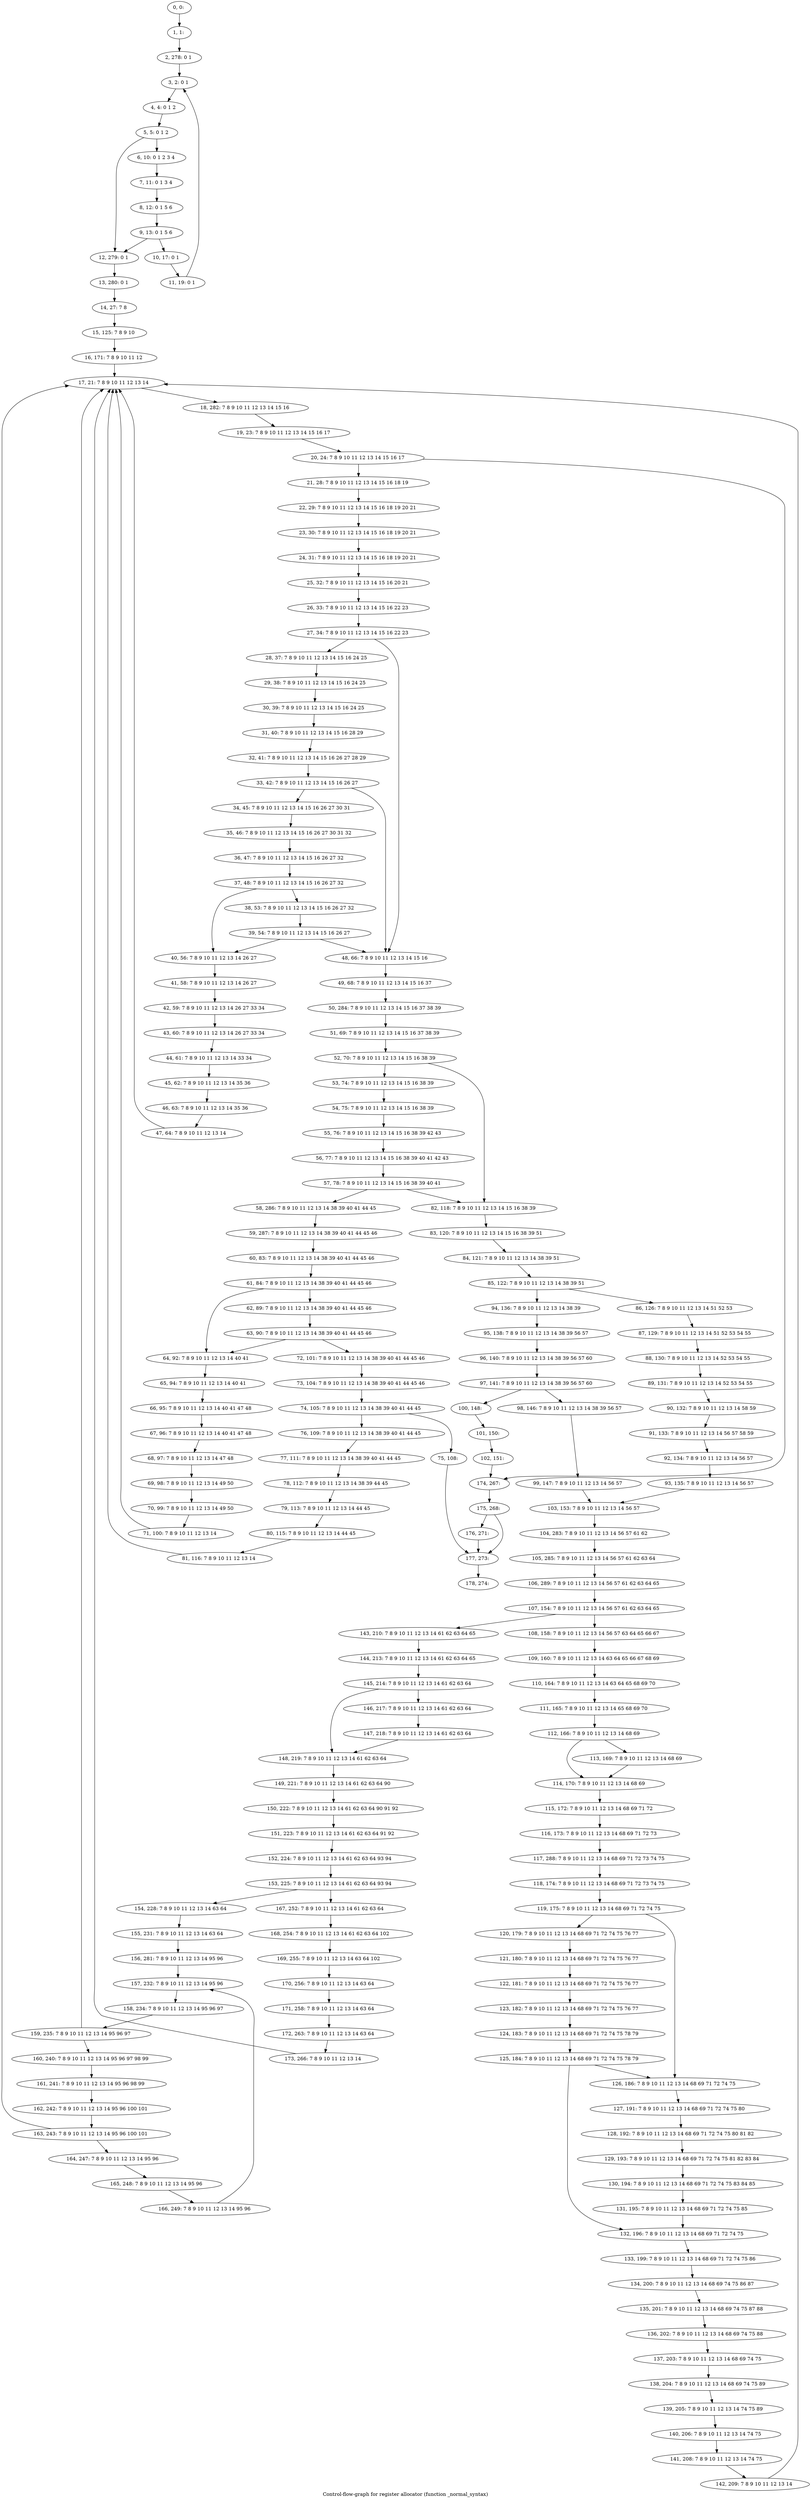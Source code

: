 digraph G {
graph [label="Control-flow-graph for register allocator (function _normal_syntax)"]
0[label="0, 0: "];
1[label="1, 1: "];
2[label="2, 278: 0 1 "];
3[label="3, 2: 0 1 "];
4[label="4, 4: 0 1 2 "];
5[label="5, 5: 0 1 2 "];
6[label="6, 10: 0 1 2 3 4 "];
7[label="7, 11: 0 1 3 4 "];
8[label="8, 12: 0 1 5 6 "];
9[label="9, 13: 0 1 5 6 "];
10[label="10, 17: 0 1 "];
11[label="11, 19: 0 1 "];
12[label="12, 279: 0 1 "];
13[label="13, 280: 0 1 "];
14[label="14, 27: 7 8 "];
15[label="15, 125: 7 8 9 10 "];
16[label="16, 171: 7 8 9 10 11 12 "];
17[label="17, 21: 7 8 9 10 11 12 13 14 "];
18[label="18, 282: 7 8 9 10 11 12 13 14 15 16 "];
19[label="19, 23: 7 8 9 10 11 12 13 14 15 16 17 "];
20[label="20, 24: 7 8 9 10 11 12 13 14 15 16 17 "];
21[label="21, 28: 7 8 9 10 11 12 13 14 15 16 18 19 "];
22[label="22, 29: 7 8 9 10 11 12 13 14 15 16 18 19 20 21 "];
23[label="23, 30: 7 8 9 10 11 12 13 14 15 16 18 19 20 21 "];
24[label="24, 31: 7 8 9 10 11 12 13 14 15 16 18 19 20 21 "];
25[label="25, 32: 7 8 9 10 11 12 13 14 15 16 20 21 "];
26[label="26, 33: 7 8 9 10 11 12 13 14 15 16 22 23 "];
27[label="27, 34: 7 8 9 10 11 12 13 14 15 16 22 23 "];
28[label="28, 37: 7 8 9 10 11 12 13 14 15 16 24 25 "];
29[label="29, 38: 7 8 9 10 11 12 13 14 15 16 24 25 "];
30[label="30, 39: 7 8 9 10 11 12 13 14 15 16 24 25 "];
31[label="31, 40: 7 8 9 10 11 12 13 14 15 16 28 29 "];
32[label="32, 41: 7 8 9 10 11 12 13 14 15 16 26 27 28 29 "];
33[label="33, 42: 7 8 9 10 11 12 13 14 15 16 26 27 "];
34[label="34, 45: 7 8 9 10 11 12 13 14 15 16 26 27 30 31 "];
35[label="35, 46: 7 8 9 10 11 12 13 14 15 16 26 27 30 31 32 "];
36[label="36, 47: 7 8 9 10 11 12 13 14 15 16 26 27 32 "];
37[label="37, 48: 7 8 9 10 11 12 13 14 15 16 26 27 32 "];
38[label="38, 53: 7 8 9 10 11 12 13 14 15 16 26 27 32 "];
39[label="39, 54: 7 8 9 10 11 12 13 14 15 16 26 27 "];
40[label="40, 56: 7 8 9 10 11 12 13 14 26 27 "];
41[label="41, 58: 7 8 9 10 11 12 13 14 26 27 "];
42[label="42, 59: 7 8 9 10 11 12 13 14 26 27 33 34 "];
43[label="43, 60: 7 8 9 10 11 12 13 14 26 27 33 34 "];
44[label="44, 61: 7 8 9 10 11 12 13 14 33 34 "];
45[label="45, 62: 7 8 9 10 11 12 13 14 35 36 "];
46[label="46, 63: 7 8 9 10 11 12 13 14 35 36 "];
47[label="47, 64: 7 8 9 10 11 12 13 14 "];
48[label="48, 66: 7 8 9 10 11 12 13 14 15 16 "];
49[label="49, 68: 7 8 9 10 11 12 13 14 15 16 37 "];
50[label="50, 284: 7 8 9 10 11 12 13 14 15 16 37 38 39 "];
51[label="51, 69: 7 8 9 10 11 12 13 14 15 16 37 38 39 "];
52[label="52, 70: 7 8 9 10 11 12 13 14 15 16 38 39 "];
53[label="53, 74: 7 8 9 10 11 12 13 14 15 16 38 39 "];
54[label="54, 75: 7 8 9 10 11 12 13 14 15 16 38 39 "];
55[label="55, 76: 7 8 9 10 11 12 13 14 15 16 38 39 42 43 "];
56[label="56, 77: 7 8 9 10 11 12 13 14 15 16 38 39 40 41 42 43 "];
57[label="57, 78: 7 8 9 10 11 12 13 14 15 16 38 39 40 41 "];
58[label="58, 286: 7 8 9 10 11 12 13 14 38 39 40 41 44 45 "];
59[label="59, 287: 7 8 9 10 11 12 13 14 38 39 40 41 44 45 46 "];
60[label="60, 83: 7 8 9 10 11 12 13 14 38 39 40 41 44 45 46 "];
61[label="61, 84: 7 8 9 10 11 12 13 14 38 39 40 41 44 45 46 "];
62[label="62, 89: 7 8 9 10 11 12 13 14 38 39 40 41 44 45 46 "];
63[label="63, 90: 7 8 9 10 11 12 13 14 38 39 40 41 44 45 46 "];
64[label="64, 92: 7 8 9 10 11 12 13 14 40 41 "];
65[label="65, 94: 7 8 9 10 11 12 13 14 40 41 "];
66[label="66, 95: 7 8 9 10 11 12 13 14 40 41 47 48 "];
67[label="67, 96: 7 8 9 10 11 12 13 14 40 41 47 48 "];
68[label="68, 97: 7 8 9 10 11 12 13 14 47 48 "];
69[label="69, 98: 7 8 9 10 11 12 13 14 49 50 "];
70[label="70, 99: 7 8 9 10 11 12 13 14 49 50 "];
71[label="71, 100: 7 8 9 10 11 12 13 14 "];
72[label="72, 101: 7 8 9 10 11 12 13 14 38 39 40 41 44 45 46 "];
73[label="73, 104: 7 8 9 10 11 12 13 14 38 39 40 41 44 45 46 "];
74[label="74, 105: 7 8 9 10 11 12 13 14 38 39 40 41 44 45 "];
75[label="75, 108: "];
76[label="76, 109: 7 8 9 10 11 12 13 14 38 39 40 41 44 45 "];
77[label="77, 111: 7 8 9 10 11 12 13 14 38 39 40 41 44 45 "];
78[label="78, 112: 7 8 9 10 11 12 13 14 38 39 44 45 "];
79[label="79, 113: 7 8 9 10 11 12 13 14 44 45 "];
80[label="80, 115: 7 8 9 10 11 12 13 14 44 45 "];
81[label="81, 116: 7 8 9 10 11 12 13 14 "];
82[label="82, 118: 7 8 9 10 11 12 13 14 15 16 38 39 "];
83[label="83, 120: 7 8 9 10 11 12 13 14 15 16 38 39 51 "];
84[label="84, 121: 7 8 9 10 11 12 13 14 38 39 51 "];
85[label="85, 122: 7 8 9 10 11 12 13 14 38 39 51 "];
86[label="86, 126: 7 8 9 10 11 12 13 14 51 52 53 "];
87[label="87, 129: 7 8 9 10 11 12 13 14 51 52 53 54 55 "];
88[label="88, 130: 7 8 9 10 11 12 13 14 52 53 54 55 "];
89[label="89, 131: 7 8 9 10 11 12 13 14 52 53 54 55 "];
90[label="90, 132: 7 8 9 10 11 12 13 14 58 59 "];
91[label="91, 133: 7 8 9 10 11 12 13 14 56 57 58 59 "];
92[label="92, 134: 7 8 9 10 11 12 13 14 56 57 "];
93[label="93, 135: 7 8 9 10 11 12 13 14 56 57 "];
94[label="94, 136: 7 8 9 10 11 12 13 14 38 39 "];
95[label="95, 138: 7 8 9 10 11 12 13 14 38 39 56 57 "];
96[label="96, 140: 7 8 9 10 11 12 13 14 38 39 56 57 60 "];
97[label="97, 141: 7 8 9 10 11 12 13 14 38 39 56 57 60 "];
98[label="98, 146: 7 8 9 10 11 12 13 14 38 39 56 57 "];
99[label="99, 147: 7 8 9 10 11 12 13 14 56 57 "];
100[label="100, 148: "];
101[label="101, 150: "];
102[label="102, 151: "];
103[label="103, 153: 7 8 9 10 11 12 13 14 56 57 "];
104[label="104, 283: 7 8 9 10 11 12 13 14 56 57 61 62 "];
105[label="105, 285: 7 8 9 10 11 12 13 14 56 57 61 62 63 64 "];
106[label="106, 289: 7 8 9 10 11 12 13 14 56 57 61 62 63 64 65 "];
107[label="107, 154: 7 8 9 10 11 12 13 14 56 57 61 62 63 64 65 "];
108[label="108, 158: 7 8 9 10 11 12 13 14 56 57 63 64 65 66 67 "];
109[label="109, 160: 7 8 9 10 11 12 13 14 63 64 65 66 67 68 69 "];
110[label="110, 164: 7 8 9 10 11 12 13 14 63 64 65 68 69 70 "];
111[label="111, 165: 7 8 9 10 11 12 13 14 65 68 69 70 "];
112[label="112, 166: 7 8 9 10 11 12 13 14 68 69 "];
113[label="113, 169: 7 8 9 10 11 12 13 14 68 69 "];
114[label="114, 170: 7 8 9 10 11 12 13 14 68 69 "];
115[label="115, 172: 7 8 9 10 11 12 13 14 68 69 71 72 "];
116[label="116, 173: 7 8 9 10 11 12 13 14 68 69 71 72 73 "];
117[label="117, 288: 7 8 9 10 11 12 13 14 68 69 71 72 73 74 75 "];
118[label="118, 174: 7 8 9 10 11 12 13 14 68 69 71 72 73 74 75 "];
119[label="119, 175: 7 8 9 10 11 12 13 14 68 69 71 72 74 75 "];
120[label="120, 179: 7 8 9 10 11 12 13 14 68 69 71 72 74 75 76 77 "];
121[label="121, 180: 7 8 9 10 11 12 13 14 68 69 71 72 74 75 76 77 "];
122[label="122, 181: 7 8 9 10 11 12 13 14 68 69 71 72 74 75 76 77 "];
123[label="123, 182: 7 8 9 10 11 12 13 14 68 69 71 72 74 75 76 77 "];
124[label="124, 183: 7 8 9 10 11 12 13 14 68 69 71 72 74 75 78 79 "];
125[label="125, 184: 7 8 9 10 11 12 13 14 68 69 71 72 74 75 78 79 "];
126[label="126, 186: 7 8 9 10 11 12 13 14 68 69 71 72 74 75 "];
127[label="127, 191: 7 8 9 10 11 12 13 14 68 69 71 72 74 75 80 "];
128[label="128, 192: 7 8 9 10 11 12 13 14 68 69 71 72 74 75 80 81 82 "];
129[label="129, 193: 7 8 9 10 11 12 13 14 68 69 71 72 74 75 81 82 83 84 "];
130[label="130, 194: 7 8 9 10 11 12 13 14 68 69 71 72 74 75 83 84 85 "];
131[label="131, 195: 7 8 9 10 11 12 13 14 68 69 71 72 74 75 85 "];
132[label="132, 196: 7 8 9 10 11 12 13 14 68 69 71 72 74 75 "];
133[label="133, 199: 7 8 9 10 11 12 13 14 68 69 71 72 74 75 86 "];
134[label="134, 200: 7 8 9 10 11 12 13 14 68 69 74 75 86 87 "];
135[label="135, 201: 7 8 9 10 11 12 13 14 68 69 74 75 87 88 "];
136[label="136, 202: 7 8 9 10 11 12 13 14 68 69 74 75 88 "];
137[label="137, 203: 7 8 9 10 11 12 13 14 68 69 74 75 "];
138[label="138, 204: 7 8 9 10 11 12 13 14 68 69 74 75 89 "];
139[label="139, 205: 7 8 9 10 11 12 13 14 74 75 89 "];
140[label="140, 206: 7 8 9 10 11 12 13 14 74 75 "];
141[label="141, 208: 7 8 9 10 11 12 13 14 74 75 "];
142[label="142, 209: 7 8 9 10 11 12 13 14 "];
143[label="143, 210: 7 8 9 10 11 12 13 14 61 62 63 64 65 "];
144[label="144, 213: 7 8 9 10 11 12 13 14 61 62 63 64 65 "];
145[label="145, 214: 7 8 9 10 11 12 13 14 61 62 63 64 "];
146[label="146, 217: 7 8 9 10 11 12 13 14 61 62 63 64 "];
147[label="147, 218: 7 8 9 10 11 12 13 14 61 62 63 64 "];
148[label="148, 219: 7 8 9 10 11 12 13 14 61 62 63 64 "];
149[label="149, 221: 7 8 9 10 11 12 13 14 61 62 63 64 90 "];
150[label="150, 222: 7 8 9 10 11 12 13 14 61 62 63 64 90 91 92 "];
151[label="151, 223: 7 8 9 10 11 12 13 14 61 62 63 64 91 92 "];
152[label="152, 224: 7 8 9 10 11 12 13 14 61 62 63 64 93 94 "];
153[label="153, 225: 7 8 9 10 11 12 13 14 61 62 63 64 93 94 "];
154[label="154, 228: 7 8 9 10 11 12 13 14 63 64 "];
155[label="155, 231: 7 8 9 10 11 12 13 14 63 64 "];
156[label="156, 281: 7 8 9 10 11 12 13 14 95 96 "];
157[label="157, 232: 7 8 9 10 11 12 13 14 95 96 "];
158[label="158, 234: 7 8 9 10 11 12 13 14 95 96 97 "];
159[label="159, 235: 7 8 9 10 11 12 13 14 95 96 97 "];
160[label="160, 240: 7 8 9 10 11 12 13 14 95 96 97 98 99 "];
161[label="161, 241: 7 8 9 10 11 12 13 14 95 96 98 99 "];
162[label="162, 242: 7 8 9 10 11 12 13 14 95 96 100 101 "];
163[label="163, 243: 7 8 9 10 11 12 13 14 95 96 100 101 "];
164[label="164, 247: 7 8 9 10 11 12 13 14 95 96 "];
165[label="165, 248: 7 8 9 10 11 12 13 14 95 96 "];
166[label="166, 249: 7 8 9 10 11 12 13 14 95 96 "];
167[label="167, 252: 7 8 9 10 11 12 13 14 61 62 63 64 "];
168[label="168, 254: 7 8 9 10 11 12 13 14 61 62 63 64 102 "];
169[label="169, 255: 7 8 9 10 11 12 13 14 63 64 102 "];
170[label="170, 256: 7 8 9 10 11 12 13 14 63 64 "];
171[label="171, 258: 7 8 9 10 11 12 13 14 63 64 "];
172[label="172, 263: 7 8 9 10 11 12 13 14 63 64 "];
173[label="173, 266: 7 8 9 10 11 12 13 14 "];
174[label="174, 267: "];
175[label="175, 268: "];
176[label="176, 271: "];
177[label="177, 273: "];
178[label="178, 274: "];
0->1 ;
1->2 ;
2->3 ;
3->4 ;
4->5 ;
5->6 ;
5->12 ;
6->7 ;
7->8 ;
8->9 ;
9->10 ;
9->12 ;
10->11 ;
11->3 ;
12->13 ;
13->14 ;
14->15 ;
15->16 ;
16->17 ;
17->18 ;
18->19 ;
19->20 ;
20->21 ;
20->174 ;
21->22 ;
22->23 ;
23->24 ;
24->25 ;
25->26 ;
26->27 ;
27->28 ;
27->48 ;
28->29 ;
29->30 ;
30->31 ;
31->32 ;
32->33 ;
33->34 ;
33->48 ;
34->35 ;
35->36 ;
36->37 ;
37->38 ;
37->40 ;
38->39 ;
39->40 ;
39->48 ;
40->41 ;
41->42 ;
42->43 ;
43->44 ;
44->45 ;
45->46 ;
46->47 ;
47->17 ;
48->49 ;
49->50 ;
50->51 ;
51->52 ;
52->53 ;
52->82 ;
53->54 ;
54->55 ;
55->56 ;
56->57 ;
57->58 ;
57->82 ;
58->59 ;
59->60 ;
60->61 ;
61->62 ;
61->64 ;
62->63 ;
63->64 ;
63->72 ;
64->65 ;
65->66 ;
66->67 ;
67->68 ;
68->69 ;
69->70 ;
70->71 ;
71->17 ;
72->73 ;
73->74 ;
74->75 ;
74->76 ;
75->177 ;
76->77 ;
77->78 ;
78->79 ;
79->80 ;
80->81 ;
81->17 ;
82->83 ;
83->84 ;
84->85 ;
85->86 ;
85->94 ;
86->87 ;
87->88 ;
88->89 ;
89->90 ;
90->91 ;
91->92 ;
92->93 ;
93->103 ;
94->95 ;
95->96 ;
96->97 ;
97->98 ;
97->100 ;
98->99 ;
99->103 ;
100->101 ;
101->102 ;
102->174 ;
103->104 ;
104->105 ;
105->106 ;
106->107 ;
107->108 ;
107->143 ;
108->109 ;
109->110 ;
110->111 ;
111->112 ;
112->113 ;
112->114 ;
113->114 ;
114->115 ;
115->116 ;
116->117 ;
117->118 ;
118->119 ;
119->120 ;
119->126 ;
120->121 ;
121->122 ;
122->123 ;
123->124 ;
124->125 ;
125->126 ;
125->132 ;
126->127 ;
127->128 ;
128->129 ;
129->130 ;
130->131 ;
131->132 ;
132->133 ;
133->134 ;
134->135 ;
135->136 ;
136->137 ;
137->138 ;
138->139 ;
139->140 ;
140->141 ;
141->142 ;
142->17 ;
143->144 ;
144->145 ;
145->146 ;
145->148 ;
146->147 ;
147->148 ;
148->149 ;
149->150 ;
150->151 ;
151->152 ;
152->153 ;
153->154 ;
153->167 ;
154->155 ;
155->156 ;
156->157 ;
157->158 ;
158->159 ;
159->160 ;
159->17 ;
160->161 ;
161->162 ;
162->163 ;
163->164 ;
163->17 ;
164->165 ;
165->166 ;
166->157 ;
167->168 ;
168->169 ;
169->170 ;
170->171 ;
171->172 ;
172->173 ;
173->17 ;
174->175 ;
175->176 ;
175->177 ;
176->177 ;
177->178 ;
}
